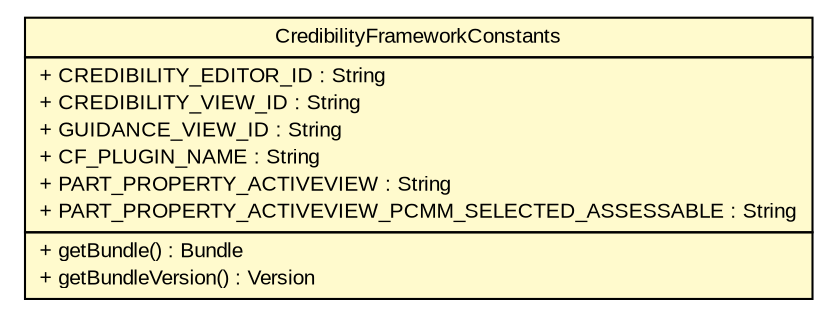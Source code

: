 #!/usr/local/bin/dot
#
# Class diagram 
# Generated by UMLGraph version R5_6-24-gf6e263 (http://www.umlgraph.org/)
#

digraph G {
	edge [fontname="arial",fontsize=10,labelfontname="arial",labelfontsize=10];
	node [fontname="arial",fontsize=10,shape=plaintext];
	nodesep=0.25;
	ranksep=0.5;
	// gov.sandia.cf.constants.CredibilityFrameworkConstants
	c73690 [label=<<table title="gov.sandia.cf.constants.CredibilityFrameworkConstants" border="0" cellborder="1" cellspacing="0" cellpadding="2" port="p" bgcolor="lemonChiffon" href="./CredibilityFrameworkConstants.html">
		<tr><td><table border="0" cellspacing="0" cellpadding="1">
<tr><td align="center" balign="center"> CredibilityFrameworkConstants </td></tr>
		</table></td></tr>
		<tr><td><table border="0" cellspacing="0" cellpadding="1">
<tr><td align="left" balign="left"> + CREDIBILITY_EDITOR_ID : String </td></tr>
<tr><td align="left" balign="left"> + CREDIBILITY_VIEW_ID : String </td></tr>
<tr><td align="left" balign="left"> + GUIDANCE_VIEW_ID : String </td></tr>
<tr><td align="left" balign="left"> + CF_PLUGIN_NAME : String </td></tr>
<tr><td align="left" balign="left"> + PART_PROPERTY_ACTIVEVIEW : String </td></tr>
<tr><td align="left" balign="left"> + PART_PROPERTY_ACTIVEVIEW_PCMM_SELECTED_ASSESSABLE : String </td></tr>
		</table></td></tr>
		<tr><td><table border="0" cellspacing="0" cellpadding="1">
<tr><td align="left" balign="left"> + getBundle() : Bundle </td></tr>
<tr><td align="left" balign="left"> + getBundleVersion() : Version </td></tr>
		</table></td></tr>
		</table>>, URL="./CredibilityFrameworkConstants.html", fontname="arial", fontcolor="black", fontsize=10.0];
}

